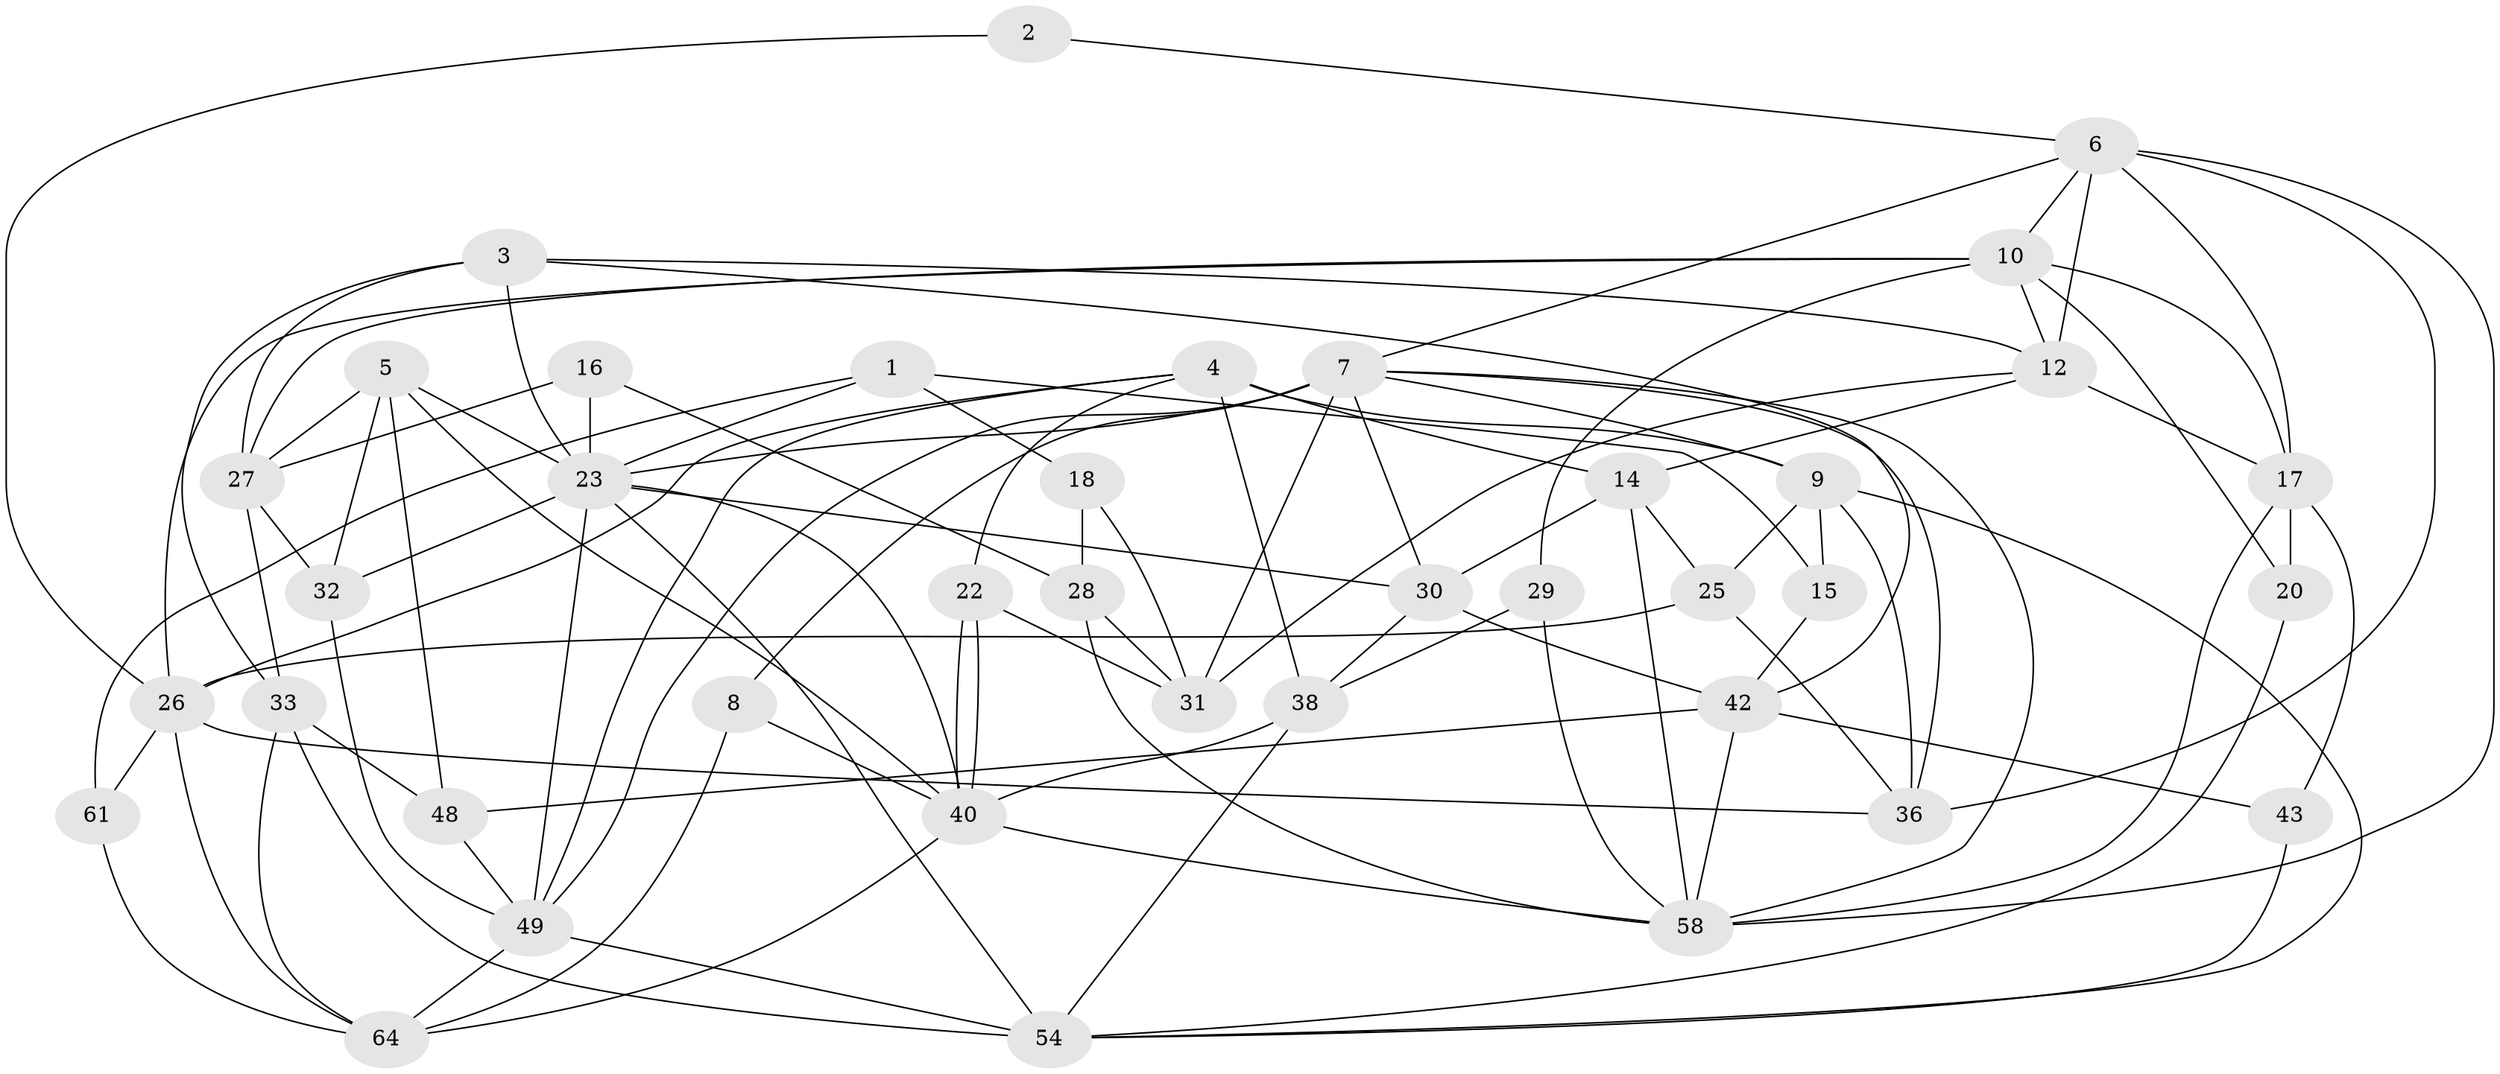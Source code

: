 // Generated by graph-tools (version 1.1) at 2025/24/03/03/25 07:24:01]
// undirected, 39 vertices, 101 edges
graph export_dot {
graph [start="1"]
  node [color=gray90,style=filled];
  1 [super="+21"];
  2;
  3;
  4 [super="+13"];
  5;
  6 [super="+46"];
  7 [super="+24"];
  8 [super="+66"];
  9 [super="+11"];
  10 [super="+55"];
  12 [super="+19"];
  14 [super="+37"];
  15;
  16;
  17 [super="+35"];
  18;
  20 [super="+34"];
  22;
  23 [super="+57"];
  25;
  26 [super="+41"];
  27 [super="+53"];
  28 [super="+63"];
  29;
  30 [super="+39"];
  31 [super="+44"];
  32;
  33 [super="+50"];
  36 [super="+52"];
  38 [super="+47"];
  40 [super="+62"];
  42 [super="+45"];
  43;
  48 [super="+51"];
  49 [super="+59"];
  54 [super="+56"];
  58 [super="+60"];
  61;
  64 [super="+65"];
  1 -- 61;
  1 -- 15;
  1 -- 18;
  1 -- 23;
  2 -- 6;
  2 -- 26;
  3 -- 12;
  3 -- 27;
  3 -- 33;
  3 -- 42;
  3 -- 23;
  4 -- 49;
  4 -- 26;
  4 -- 38;
  4 -- 22;
  4 -- 9;
  4 -- 14;
  5 -- 23;
  5 -- 32;
  5 -- 40;
  5 -- 27;
  5 -- 48;
  6 -- 10;
  6 -- 58;
  6 -- 17;
  6 -- 36;
  6 -- 7;
  6 -- 12;
  7 -- 30;
  7 -- 49;
  7 -- 23;
  7 -- 31;
  7 -- 36;
  7 -- 8;
  7 -- 58;
  7 -- 9;
  8 -- 64;
  8 -- 40;
  9 -- 15;
  9 -- 36;
  9 -- 54;
  9 -- 25;
  10 -- 27;
  10 -- 20;
  10 -- 29;
  10 -- 17;
  10 -- 26;
  10 -- 12;
  12 -- 31;
  12 -- 17;
  12 -- 14;
  14 -- 25;
  14 -- 30;
  14 -- 58;
  15 -- 42;
  16 -- 23;
  16 -- 27 [weight=2];
  16 -- 28;
  17 -- 43;
  17 -- 58;
  17 -- 20;
  18 -- 28;
  18 -- 31;
  20 -- 54;
  22 -- 40;
  22 -- 40;
  22 -- 31;
  23 -- 40;
  23 -- 32;
  23 -- 49;
  23 -- 54;
  23 -- 30;
  25 -- 36;
  25 -- 26;
  26 -- 64;
  26 -- 36;
  26 -- 61;
  27 -- 32;
  27 -- 33;
  28 -- 31;
  28 -- 58;
  29 -- 38;
  29 -- 58;
  30 -- 38;
  30 -- 42;
  32 -- 49;
  33 -- 48;
  33 -- 54;
  33 -- 64;
  38 -- 40;
  38 -- 54;
  40 -- 64;
  40 -- 58;
  42 -- 48;
  42 -- 43;
  42 -- 58;
  43 -- 54;
  48 -- 49;
  49 -- 54;
  49 -- 64;
  61 -- 64;
}
